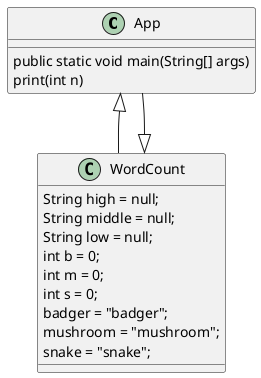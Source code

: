 @startuml

class App
{
public static void main(String[] args)
print(int n)
}
class WordCount
{
    String high = null;
    String middle = null;
    String low = null;
    int b = 0;
    int m = 0;
    int s = 0;
    badger = "badger";
    mushroom = "mushroom";
    snake = "snake";
}

WordCount <|-- App
App <|-- WordCount
@enduml